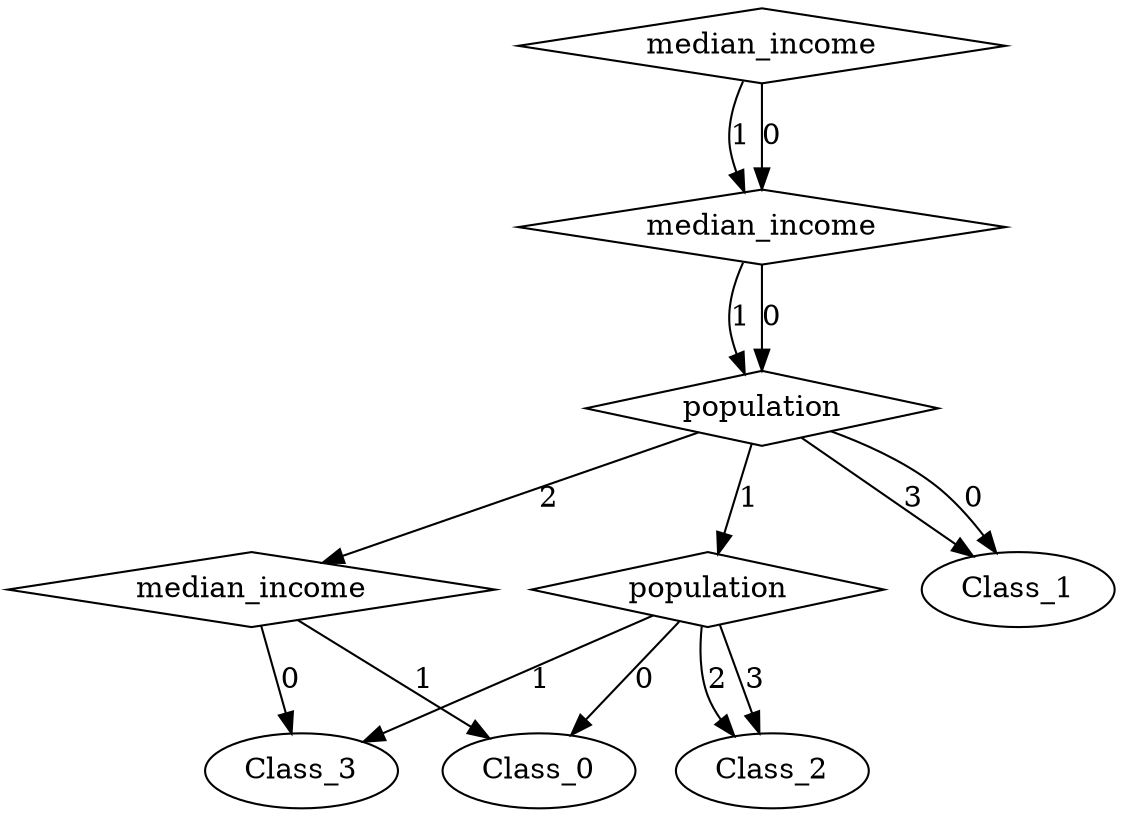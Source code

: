 digraph {
node [label=Class_2,style=""] Class_2
node [label=Class_2,style=""] Class_2
node [label=Class_3,style=""] Class_3
node [label=Class_0,style=""] Class_0
node [label=Class_0,style=""] Class_0
node [label=Class_3,style=""] Class_3
node [label=Class_1,style=""] Class_1
node [label=Class_1,style=""] Class_1
node [label=population,shape="diamond",style=""] 4
node [label=median_income,shape="diamond",style=""] 3
node [label=population,shape="diamond",style=""] 2
node [label=median_income,shape="diamond",style=""] 1
node [label=median_income,shape="diamond",style=""] 0

4 -> Class_2 [label="3"]
4 -> Class_2 [label="2"]
4 -> Class_3 [label="1"]
4 -> Class_0 [label="0"]
3 -> Class_0 [label="1"]
3 -> Class_3 [label="0"]
2 -> Class_1 [label="3"]
2 -> 3 [label="2"]
2 -> 4 [label="1"]
2 -> Class_1 [label="0"]
1 -> 2 [label="1"]
1 -> 2 [label="0"]
0 -> 1 [label="1"]
0 -> 1 [label="0"]
}